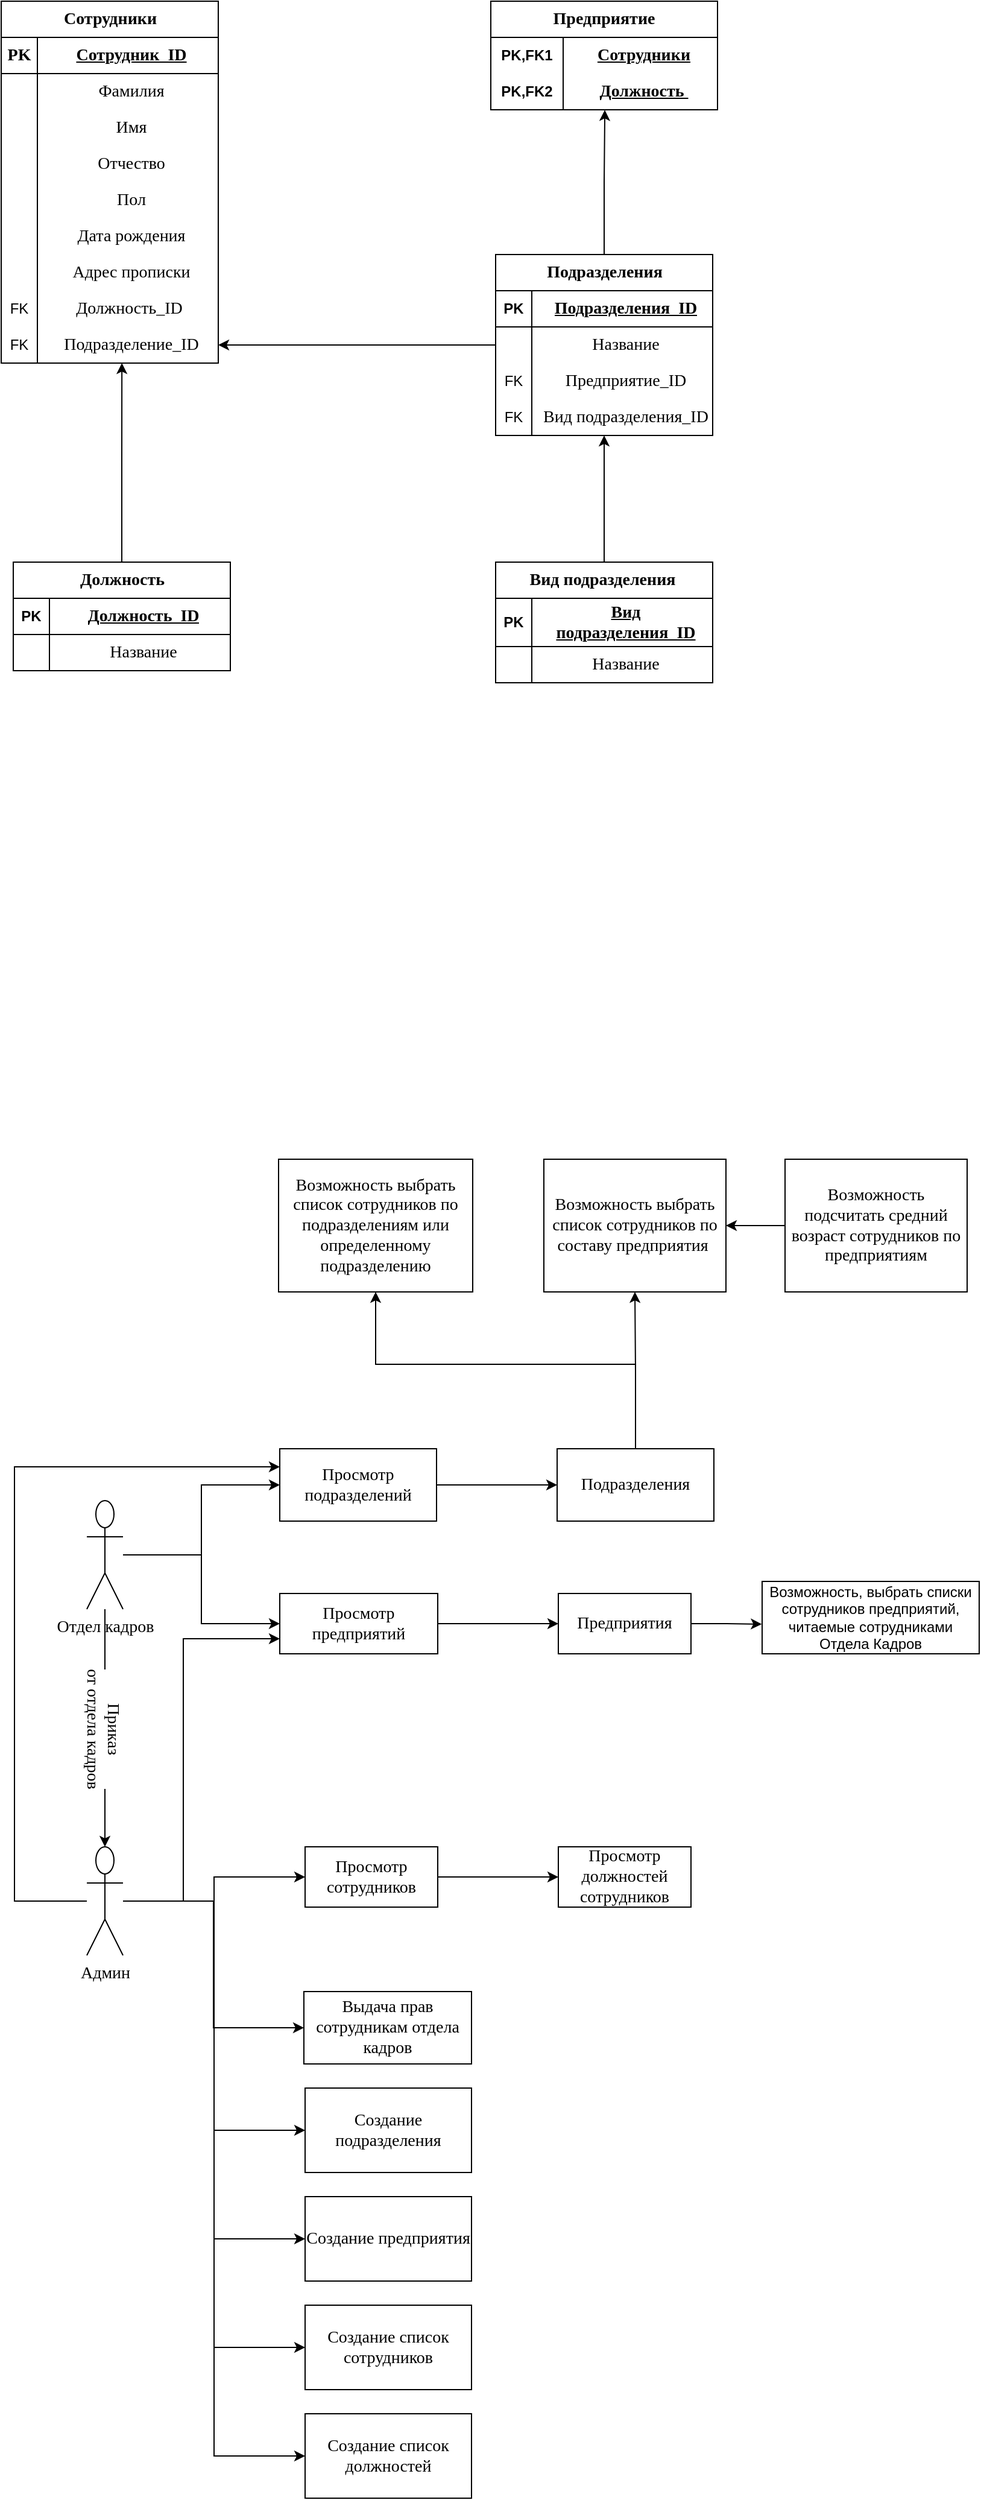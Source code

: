 <mxfile version="21.1.7" type="github">
  <diagram id="C5RBs43oDa-KdzZeNtuy" name="Page-1">
    <mxGraphModel dx="2049" dy="1087" grid="1" gridSize="10" guides="1" tooltips="1" connect="1" arrows="1" fold="1" page="1" pageScale="1" pageWidth="827" pageHeight="1169" math="0" shadow="0">
      <root>
        <mxCell id="WIyWlLk6GJQsqaUBKTNV-0" />
        <mxCell id="WIyWlLk6GJQsqaUBKTNV-1" parent="WIyWlLk6GJQsqaUBKTNV-0" />
        <object label="&lt;font style=&quot;font-size: 14px;&quot; face=&quot;Times New Roman&quot;&gt;Сотрудники&lt;/font&gt;" id="IDUnnM78CT6pr3FZObke-13">
          <mxCell style="shape=table;startSize=30;container=1;collapsible=1;childLayout=tableLayout;fixedRows=1;rowLines=0;fontStyle=1;align=center;resizeLast=1;html=1;" parent="WIyWlLk6GJQsqaUBKTNV-1" vertex="1">
            <mxGeometry y="230" width="180" height="300" as="geometry">
              <mxRectangle width="120" height="30" as="alternateBounds" />
            </mxGeometry>
          </mxCell>
        </object>
        <mxCell id="IDUnnM78CT6pr3FZObke-14" value="" style="shape=tableRow;horizontal=0;startSize=0;swimlaneHead=0;swimlaneBody=0;fillColor=none;collapsible=0;dropTarget=0;points=[[0,0.5],[1,0.5]];portConstraint=eastwest;top=0;left=0;right=0;bottom=1;" parent="IDUnnM78CT6pr3FZObke-13" vertex="1">
          <mxGeometry y="30" width="180" height="30" as="geometry" />
        </mxCell>
        <mxCell id="IDUnnM78CT6pr3FZObke-15" value="&lt;font style=&quot;font-size: 14px;&quot; face=&quot;Times New Roman&quot;&gt;PK&lt;/font&gt;" style="shape=partialRectangle;connectable=0;fillColor=none;top=0;left=0;bottom=0;right=0;fontStyle=1;overflow=hidden;whiteSpace=wrap;html=1;" parent="IDUnnM78CT6pr3FZObke-14" vertex="1">
          <mxGeometry width="30" height="30" as="geometry">
            <mxRectangle width="30" height="30" as="alternateBounds" />
          </mxGeometry>
        </mxCell>
        <mxCell id="IDUnnM78CT6pr3FZObke-16" value="&lt;font style=&quot;font-size: 14px;&quot; face=&quot;Times New Roman&quot;&gt;Сотрудник_ID&lt;/font&gt;" style="shape=partialRectangle;connectable=0;fillColor=none;top=0;left=0;bottom=0;right=0;align=center;spacingLeft=6;fontStyle=5;overflow=hidden;whiteSpace=wrap;html=1;" parent="IDUnnM78CT6pr3FZObke-14" vertex="1">
          <mxGeometry x="30" width="150" height="30" as="geometry">
            <mxRectangle width="150" height="30" as="alternateBounds" />
          </mxGeometry>
        </mxCell>
        <mxCell id="IDUnnM78CT6pr3FZObke-17" value="" style="shape=tableRow;horizontal=0;startSize=0;swimlaneHead=0;swimlaneBody=0;fillColor=none;collapsible=0;dropTarget=0;points=[[0,0.5],[1,0.5]];portConstraint=eastwest;top=0;left=0;right=0;bottom=0;" parent="IDUnnM78CT6pr3FZObke-13" vertex="1">
          <mxGeometry y="60" width="180" height="30" as="geometry" />
        </mxCell>
        <mxCell id="IDUnnM78CT6pr3FZObke-18" value="" style="shape=partialRectangle;connectable=0;fillColor=none;top=0;left=0;bottom=0;right=0;editable=1;overflow=hidden;whiteSpace=wrap;html=1;" parent="IDUnnM78CT6pr3FZObke-17" vertex="1">
          <mxGeometry width="30" height="30" as="geometry">
            <mxRectangle width="30" height="30" as="alternateBounds" />
          </mxGeometry>
        </mxCell>
        <mxCell id="IDUnnM78CT6pr3FZObke-19" value="&lt;div style=&quot;&quot;&gt;&lt;font face=&quot;Times New Roman&quot;&gt;&lt;span style=&quot;font-size: 14px; background-color: initial;&quot;&gt;Фамилия&lt;/span&gt;&lt;/font&gt;&lt;/div&gt;" style="shape=partialRectangle;connectable=0;fillColor=none;top=0;left=0;bottom=0;right=0;align=center;spacingLeft=6;overflow=hidden;whiteSpace=wrap;html=1;" parent="IDUnnM78CT6pr3FZObke-17" vertex="1">
          <mxGeometry x="30" width="150" height="30" as="geometry">
            <mxRectangle width="150" height="30" as="alternateBounds" />
          </mxGeometry>
        </mxCell>
        <mxCell id="IDUnnM78CT6pr3FZObke-20" value="" style="shape=tableRow;horizontal=0;startSize=0;swimlaneHead=0;swimlaneBody=0;fillColor=none;collapsible=0;dropTarget=0;points=[[0,0.5],[1,0.5]];portConstraint=eastwest;top=0;left=0;right=0;bottom=0;" parent="IDUnnM78CT6pr3FZObke-13" vertex="1">
          <mxGeometry y="90" width="180" height="30" as="geometry" />
        </mxCell>
        <mxCell id="IDUnnM78CT6pr3FZObke-21" value="" style="shape=partialRectangle;connectable=0;fillColor=none;top=0;left=0;bottom=0;right=0;editable=1;overflow=hidden;whiteSpace=wrap;html=1;" parent="IDUnnM78CT6pr3FZObke-20" vertex="1">
          <mxGeometry width="30" height="30" as="geometry">
            <mxRectangle width="30" height="30" as="alternateBounds" />
          </mxGeometry>
        </mxCell>
        <mxCell id="IDUnnM78CT6pr3FZObke-22" value="&lt;font style=&quot;font-size: 14px;&quot; face=&quot;Times New Roman&quot;&gt;Имя&lt;/font&gt;" style="shape=partialRectangle;connectable=0;fillColor=none;top=0;left=0;bottom=0;right=0;align=center;spacingLeft=6;overflow=hidden;whiteSpace=wrap;html=1;" parent="IDUnnM78CT6pr3FZObke-20" vertex="1">
          <mxGeometry x="30" width="150" height="30" as="geometry">
            <mxRectangle width="150" height="30" as="alternateBounds" />
          </mxGeometry>
        </mxCell>
        <mxCell id="IDUnnM78CT6pr3FZObke-23" value="" style="shape=tableRow;horizontal=0;startSize=0;swimlaneHead=0;swimlaneBody=0;fillColor=none;collapsible=0;dropTarget=0;points=[[0,0.5],[1,0.5]];portConstraint=eastwest;top=0;left=0;right=0;bottom=0;" parent="IDUnnM78CT6pr3FZObke-13" vertex="1">
          <mxGeometry y="120" width="180" height="30" as="geometry" />
        </mxCell>
        <mxCell id="IDUnnM78CT6pr3FZObke-24" value="" style="shape=partialRectangle;connectable=0;fillColor=none;top=0;left=0;bottom=0;right=0;editable=1;overflow=hidden;whiteSpace=wrap;html=1;" parent="IDUnnM78CT6pr3FZObke-23" vertex="1">
          <mxGeometry width="30" height="30" as="geometry">
            <mxRectangle width="30" height="30" as="alternateBounds" />
          </mxGeometry>
        </mxCell>
        <mxCell id="IDUnnM78CT6pr3FZObke-25" value="&lt;font style=&quot;font-size: 14px;&quot; face=&quot;Times New Roman&quot;&gt;Отчество&lt;/font&gt;" style="shape=partialRectangle;connectable=0;fillColor=none;top=0;left=0;bottom=0;right=0;align=center;spacingLeft=6;overflow=hidden;whiteSpace=wrap;html=1;" parent="IDUnnM78CT6pr3FZObke-23" vertex="1">
          <mxGeometry x="30" width="150" height="30" as="geometry">
            <mxRectangle width="150" height="30" as="alternateBounds" />
          </mxGeometry>
        </mxCell>
        <mxCell id="IDUnnM78CT6pr3FZObke-27" style="shape=tableRow;horizontal=0;startSize=0;swimlaneHead=0;swimlaneBody=0;fillColor=none;collapsible=0;dropTarget=0;points=[[0,0.5],[1,0.5]];portConstraint=eastwest;top=0;left=0;right=0;bottom=0;" parent="IDUnnM78CT6pr3FZObke-13" vertex="1">
          <mxGeometry y="150" width="180" height="30" as="geometry" />
        </mxCell>
        <mxCell id="IDUnnM78CT6pr3FZObke-28" style="shape=partialRectangle;connectable=0;fillColor=none;top=0;left=0;bottom=0;right=0;editable=1;overflow=hidden;whiteSpace=wrap;html=1;" parent="IDUnnM78CT6pr3FZObke-27" vertex="1">
          <mxGeometry width="30" height="30" as="geometry">
            <mxRectangle width="30" height="30" as="alternateBounds" />
          </mxGeometry>
        </mxCell>
        <mxCell id="IDUnnM78CT6pr3FZObke-29" value="&lt;font style=&quot;font-size: 14px;&quot; face=&quot;Times New Roman&quot;&gt;Пол&lt;/font&gt;" style="shape=partialRectangle;connectable=0;fillColor=none;top=0;left=0;bottom=0;right=0;align=center;spacingLeft=6;overflow=hidden;whiteSpace=wrap;html=1;" parent="IDUnnM78CT6pr3FZObke-27" vertex="1">
          <mxGeometry x="30" width="150" height="30" as="geometry">
            <mxRectangle width="150" height="30" as="alternateBounds" />
          </mxGeometry>
        </mxCell>
        <mxCell id="IDUnnM78CT6pr3FZObke-30" style="shape=tableRow;horizontal=0;startSize=0;swimlaneHead=0;swimlaneBody=0;fillColor=none;collapsible=0;dropTarget=0;points=[[0,0.5],[1,0.5]];portConstraint=eastwest;top=0;left=0;right=0;bottom=0;" parent="IDUnnM78CT6pr3FZObke-13" vertex="1">
          <mxGeometry y="180" width="180" height="30" as="geometry" />
        </mxCell>
        <mxCell id="IDUnnM78CT6pr3FZObke-31" style="shape=partialRectangle;connectable=0;fillColor=none;top=0;left=0;bottom=0;right=0;editable=1;overflow=hidden;whiteSpace=wrap;html=1;" parent="IDUnnM78CT6pr3FZObke-30" vertex="1">
          <mxGeometry width="30" height="30" as="geometry">
            <mxRectangle width="30" height="30" as="alternateBounds" />
          </mxGeometry>
        </mxCell>
        <mxCell id="IDUnnM78CT6pr3FZObke-32" value="&lt;font style=&quot;font-size: 14px;&quot; face=&quot;Times New Roman&quot;&gt;Дата рождения&lt;/font&gt;" style="shape=partialRectangle;connectable=0;fillColor=none;top=0;left=0;bottom=0;right=0;align=center;spacingLeft=6;overflow=hidden;whiteSpace=wrap;html=1;" parent="IDUnnM78CT6pr3FZObke-30" vertex="1">
          <mxGeometry x="30" width="150" height="30" as="geometry">
            <mxRectangle width="150" height="30" as="alternateBounds" />
          </mxGeometry>
        </mxCell>
        <mxCell id="IDUnnM78CT6pr3FZObke-33" style="shape=tableRow;horizontal=0;startSize=0;swimlaneHead=0;swimlaneBody=0;fillColor=none;collapsible=0;dropTarget=0;points=[[0,0.5],[1,0.5]];portConstraint=eastwest;top=0;left=0;right=0;bottom=0;" parent="IDUnnM78CT6pr3FZObke-13" vertex="1">
          <mxGeometry y="210" width="180" height="30" as="geometry" />
        </mxCell>
        <mxCell id="IDUnnM78CT6pr3FZObke-34" style="shape=partialRectangle;connectable=0;fillColor=none;top=0;left=0;bottom=0;right=0;editable=1;overflow=hidden;whiteSpace=wrap;html=1;" parent="IDUnnM78CT6pr3FZObke-33" vertex="1">
          <mxGeometry width="30" height="30" as="geometry">
            <mxRectangle width="30" height="30" as="alternateBounds" />
          </mxGeometry>
        </mxCell>
        <mxCell id="IDUnnM78CT6pr3FZObke-35" value="&lt;font style=&quot;font-size: 14px;&quot; face=&quot;Times New Roman&quot;&gt;Адрес прописки&lt;/font&gt;" style="shape=partialRectangle;connectable=0;fillColor=none;top=0;left=0;bottom=0;right=0;align=center;spacingLeft=6;overflow=hidden;whiteSpace=wrap;html=1;" parent="IDUnnM78CT6pr3FZObke-33" vertex="1">
          <mxGeometry x="30" width="150" height="30" as="geometry">
            <mxRectangle width="150" height="30" as="alternateBounds" />
          </mxGeometry>
        </mxCell>
        <mxCell id="IDUnnM78CT6pr3FZObke-36" style="shape=tableRow;horizontal=0;startSize=0;swimlaneHead=0;swimlaneBody=0;fillColor=none;collapsible=0;dropTarget=0;points=[[0,0.5],[1,0.5]];portConstraint=eastwest;top=0;left=0;right=0;bottom=0;" parent="IDUnnM78CT6pr3FZObke-13" vertex="1">
          <mxGeometry y="240" width="180" height="30" as="geometry" />
        </mxCell>
        <mxCell id="IDUnnM78CT6pr3FZObke-37" value="FK" style="shape=partialRectangle;connectable=0;fillColor=none;top=0;left=0;bottom=0;right=0;editable=1;overflow=hidden;whiteSpace=wrap;html=1;" parent="IDUnnM78CT6pr3FZObke-36" vertex="1">
          <mxGeometry width="30" height="30" as="geometry">
            <mxRectangle width="30" height="30" as="alternateBounds" />
          </mxGeometry>
        </mxCell>
        <mxCell id="IDUnnM78CT6pr3FZObke-38" value="&lt;font style=&quot;font-size: 14px;&quot; face=&quot;Times New Roman&quot;&gt;Должность_ID&amp;nbsp;&lt;/font&gt;" style="shape=partialRectangle;connectable=0;fillColor=none;top=0;left=0;bottom=0;right=0;align=center;spacingLeft=6;overflow=hidden;whiteSpace=wrap;html=1;" parent="IDUnnM78CT6pr3FZObke-36" vertex="1">
          <mxGeometry x="30" width="150" height="30" as="geometry">
            <mxRectangle width="150" height="30" as="alternateBounds" />
          </mxGeometry>
        </mxCell>
        <mxCell id="IDUnnM78CT6pr3FZObke-39" style="shape=tableRow;horizontal=0;startSize=0;swimlaneHead=0;swimlaneBody=0;fillColor=none;collapsible=0;dropTarget=0;points=[[0,0.5],[1,0.5]];portConstraint=eastwest;top=0;left=0;right=0;bottom=0;" parent="IDUnnM78CT6pr3FZObke-13" vertex="1">
          <mxGeometry y="270" width="180" height="30" as="geometry" />
        </mxCell>
        <mxCell id="IDUnnM78CT6pr3FZObke-40" value="FK" style="shape=partialRectangle;connectable=0;fillColor=none;top=0;left=0;bottom=0;right=0;editable=1;overflow=hidden;whiteSpace=wrap;html=1;" parent="IDUnnM78CT6pr3FZObke-39" vertex="1">
          <mxGeometry width="30" height="30" as="geometry">
            <mxRectangle width="30" height="30" as="alternateBounds" />
          </mxGeometry>
        </mxCell>
        <mxCell id="IDUnnM78CT6pr3FZObke-41" value="&lt;font style=&quot;font-size: 14px;&quot; face=&quot;Times New Roman&quot;&gt;Подразделение_ID&lt;/font&gt;" style="shape=partialRectangle;connectable=0;fillColor=none;top=0;left=0;bottom=0;right=0;align=center;spacingLeft=6;overflow=hidden;whiteSpace=wrap;html=1;" parent="IDUnnM78CT6pr3FZObke-39" vertex="1">
          <mxGeometry x="30" width="150" height="30" as="geometry">
            <mxRectangle width="150" height="30" as="alternateBounds" />
          </mxGeometry>
        </mxCell>
        <mxCell id="IDUnnM78CT6pr3FZObke-150" style="edgeStyle=orthogonalEdgeStyle;rounded=0;orthogonalLoop=1;jettySize=auto;html=1;entryX=1;entryY=0.5;entryDx=0;entryDy=0;" parent="WIyWlLk6GJQsqaUBKTNV-1" source="IDUnnM78CT6pr3FZObke-82" target="IDUnnM78CT6pr3FZObke-39" edge="1">
          <mxGeometry relative="1" as="geometry" />
        </mxCell>
        <mxCell id="IDUnnM78CT6pr3FZObke-178" style="edgeStyle=orthogonalEdgeStyle;rounded=0;orthogonalLoop=1;jettySize=auto;html=1;entryX=0.503;entryY=1.006;entryDx=0;entryDy=0;entryPerimeter=0;" parent="WIyWlLk6GJQsqaUBKTNV-1" source="IDUnnM78CT6pr3FZObke-82" target="IDUnnM78CT6pr3FZObke-156" edge="1">
          <mxGeometry relative="1" as="geometry" />
        </mxCell>
        <mxCell id="IDUnnM78CT6pr3FZObke-82" value="&lt;font style=&quot;font-size: 14px;&quot; face=&quot;Times New Roman&quot;&gt;Подразделения&lt;/font&gt;" style="shape=table;startSize=30;container=1;collapsible=1;childLayout=tableLayout;fixedRows=1;rowLines=0;fontStyle=1;align=center;resizeLast=1;html=1;" parent="WIyWlLk6GJQsqaUBKTNV-1" vertex="1">
          <mxGeometry x="410" y="440" width="180" height="150" as="geometry" />
        </mxCell>
        <mxCell id="IDUnnM78CT6pr3FZObke-83" value="" style="shape=tableRow;horizontal=0;startSize=0;swimlaneHead=0;swimlaneBody=0;fillColor=none;collapsible=0;dropTarget=0;points=[[0,0.5],[1,0.5]];portConstraint=eastwest;top=0;left=0;right=0;bottom=1;" parent="IDUnnM78CT6pr3FZObke-82" vertex="1">
          <mxGeometry y="30" width="180" height="30" as="geometry" />
        </mxCell>
        <mxCell id="IDUnnM78CT6pr3FZObke-84" value="PK" style="shape=partialRectangle;connectable=0;fillColor=none;top=0;left=0;bottom=0;right=0;fontStyle=1;overflow=hidden;whiteSpace=wrap;html=1;" parent="IDUnnM78CT6pr3FZObke-83" vertex="1">
          <mxGeometry width="30" height="30" as="geometry">
            <mxRectangle width="30" height="30" as="alternateBounds" />
          </mxGeometry>
        </mxCell>
        <mxCell id="IDUnnM78CT6pr3FZObke-85" value="&lt;font style=&quot;font-size: 14px;&quot; face=&quot;Times New Roman&quot;&gt;Подразделения_ID&lt;/font&gt;" style="shape=partialRectangle;connectable=0;fillColor=none;top=0;left=0;bottom=0;right=0;align=center;spacingLeft=6;fontStyle=5;overflow=hidden;whiteSpace=wrap;html=1;" parent="IDUnnM78CT6pr3FZObke-83" vertex="1">
          <mxGeometry x="30" width="150" height="30" as="geometry">
            <mxRectangle width="150" height="30" as="alternateBounds" />
          </mxGeometry>
        </mxCell>
        <mxCell id="IDUnnM78CT6pr3FZObke-86" value="" style="shape=tableRow;horizontal=0;startSize=0;swimlaneHead=0;swimlaneBody=0;fillColor=none;collapsible=0;dropTarget=0;points=[[0,0.5],[1,0.5]];portConstraint=eastwest;top=0;left=0;right=0;bottom=0;" parent="IDUnnM78CT6pr3FZObke-82" vertex="1">
          <mxGeometry y="60" width="180" height="30" as="geometry" />
        </mxCell>
        <mxCell id="IDUnnM78CT6pr3FZObke-87" value="" style="shape=partialRectangle;connectable=0;fillColor=none;top=0;left=0;bottom=0;right=0;editable=1;overflow=hidden;whiteSpace=wrap;html=1;" parent="IDUnnM78CT6pr3FZObke-86" vertex="1">
          <mxGeometry width="30" height="30" as="geometry">
            <mxRectangle width="30" height="30" as="alternateBounds" />
          </mxGeometry>
        </mxCell>
        <mxCell id="IDUnnM78CT6pr3FZObke-88" value="&lt;font style=&quot;font-size: 14px;&quot; face=&quot;Times New Roman&quot;&gt;Название&lt;/font&gt;" style="shape=partialRectangle;connectable=0;fillColor=none;top=0;left=0;bottom=0;right=0;align=center;spacingLeft=6;overflow=hidden;whiteSpace=wrap;html=1;" parent="IDUnnM78CT6pr3FZObke-86" vertex="1">
          <mxGeometry x="30" width="150" height="30" as="geometry">
            <mxRectangle width="150" height="30" as="alternateBounds" />
          </mxGeometry>
        </mxCell>
        <mxCell id="IDUnnM78CT6pr3FZObke-175" style="shape=tableRow;horizontal=0;startSize=0;swimlaneHead=0;swimlaneBody=0;fillColor=none;collapsible=0;dropTarget=0;points=[[0,0.5],[1,0.5]];portConstraint=eastwest;top=0;left=0;right=0;bottom=0;" parent="IDUnnM78CT6pr3FZObke-82" vertex="1">
          <mxGeometry y="90" width="180" height="30" as="geometry" />
        </mxCell>
        <mxCell id="IDUnnM78CT6pr3FZObke-176" value="FK" style="shape=partialRectangle;connectable=0;fillColor=none;top=0;left=0;bottom=0;right=0;editable=1;overflow=hidden;whiteSpace=wrap;html=1;" parent="IDUnnM78CT6pr3FZObke-175" vertex="1">
          <mxGeometry width="30" height="30" as="geometry">
            <mxRectangle width="30" height="30" as="alternateBounds" />
          </mxGeometry>
        </mxCell>
        <mxCell id="IDUnnM78CT6pr3FZObke-177" value="&lt;font style=&quot;font-size: 14px;&quot; face=&quot;Times New Roman&quot;&gt;Предприятие_ID&lt;/font&gt;" style="shape=partialRectangle;connectable=0;fillColor=none;top=0;left=0;bottom=0;right=0;align=center;spacingLeft=6;overflow=hidden;whiteSpace=wrap;html=1;" parent="IDUnnM78CT6pr3FZObke-175" vertex="1">
          <mxGeometry x="30" width="150" height="30" as="geometry">
            <mxRectangle width="150" height="30" as="alternateBounds" />
          </mxGeometry>
        </mxCell>
        <mxCell id="IDUnnM78CT6pr3FZObke-89" style="shape=tableRow;horizontal=0;startSize=0;swimlaneHead=0;swimlaneBody=0;fillColor=none;collapsible=0;dropTarget=0;points=[[0,0.5],[1,0.5]];portConstraint=eastwest;top=0;left=0;right=0;bottom=0;" parent="IDUnnM78CT6pr3FZObke-82" vertex="1">
          <mxGeometry y="120" width="180" height="30" as="geometry" />
        </mxCell>
        <mxCell id="IDUnnM78CT6pr3FZObke-90" value="FK" style="shape=partialRectangle;connectable=0;fillColor=none;top=0;left=0;bottom=0;right=0;editable=1;overflow=hidden;whiteSpace=wrap;html=1;" parent="IDUnnM78CT6pr3FZObke-89" vertex="1">
          <mxGeometry width="30" height="30" as="geometry">
            <mxRectangle width="30" height="30" as="alternateBounds" />
          </mxGeometry>
        </mxCell>
        <mxCell id="IDUnnM78CT6pr3FZObke-91" value="&lt;font face=&quot;Times New Roman&quot;&gt;&lt;span style=&quot;font-size: 14px;&quot;&gt;Вид подразделения_ID&lt;/span&gt;&lt;/font&gt;" style="shape=partialRectangle;connectable=0;fillColor=none;top=0;left=0;bottom=0;right=0;align=center;spacingLeft=6;overflow=hidden;whiteSpace=wrap;html=1;" parent="IDUnnM78CT6pr3FZObke-89" vertex="1">
          <mxGeometry x="30" width="150" height="30" as="geometry">
            <mxRectangle width="150" height="30" as="alternateBounds" />
          </mxGeometry>
        </mxCell>
        <mxCell id="IDUnnM78CT6pr3FZObke-128" style="edgeStyle=orthogonalEdgeStyle;rounded=0;orthogonalLoop=1;jettySize=auto;html=1;exitX=0.5;exitY=0;exitDx=0;exitDy=0;entryX=0.5;entryY=1;entryDx=0;entryDy=0;entryPerimeter=0;" parent="WIyWlLk6GJQsqaUBKTNV-1" source="IDUnnM78CT6pr3FZObke-106" target="IDUnnM78CT6pr3FZObke-89" edge="1">
          <mxGeometry relative="1" as="geometry" />
        </mxCell>
        <mxCell id="IDUnnM78CT6pr3FZObke-106" value="&lt;font style=&quot;font-size: 14px;&quot; face=&quot;Times New Roman&quot;&gt;Вид подразделения&lt;span style=&quot;white-space: pre;&quot;&gt; &lt;/span&gt;&lt;/font&gt;" style="shape=table;startSize=30;container=1;collapsible=1;childLayout=tableLayout;fixedRows=1;rowLines=0;fontStyle=1;align=center;resizeLast=1;html=1;" parent="WIyWlLk6GJQsqaUBKTNV-1" vertex="1">
          <mxGeometry x="410" y="695" width="180" height="100" as="geometry" />
        </mxCell>
        <mxCell id="IDUnnM78CT6pr3FZObke-107" value="" style="shape=tableRow;horizontal=0;startSize=0;swimlaneHead=0;swimlaneBody=0;fillColor=none;collapsible=0;dropTarget=0;points=[[0,0.5],[1,0.5]];portConstraint=eastwest;top=0;left=0;right=0;bottom=1;" parent="IDUnnM78CT6pr3FZObke-106" vertex="1">
          <mxGeometry y="30" width="180" height="40" as="geometry" />
        </mxCell>
        <mxCell id="IDUnnM78CT6pr3FZObke-108" value="PK" style="shape=partialRectangle;connectable=0;fillColor=none;top=0;left=0;bottom=0;right=0;fontStyle=1;overflow=hidden;whiteSpace=wrap;html=1;" parent="IDUnnM78CT6pr3FZObke-107" vertex="1">
          <mxGeometry width="30" height="40" as="geometry">
            <mxRectangle width="30" height="40" as="alternateBounds" />
          </mxGeometry>
        </mxCell>
        <mxCell id="IDUnnM78CT6pr3FZObke-109" value="&lt;font style=&quot;font-size: 14px;&quot; face=&quot;Times New Roman&quot;&gt;Вид подразделения_ID&lt;/font&gt;" style="shape=partialRectangle;connectable=0;fillColor=none;top=0;left=0;bottom=0;right=0;align=center;spacingLeft=6;fontStyle=5;overflow=hidden;whiteSpace=wrap;html=1;" parent="IDUnnM78CT6pr3FZObke-107" vertex="1">
          <mxGeometry x="30" width="150" height="40" as="geometry">
            <mxRectangle width="150" height="40" as="alternateBounds" />
          </mxGeometry>
        </mxCell>
        <mxCell id="IDUnnM78CT6pr3FZObke-110" value="" style="shape=tableRow;horizontal=0;startSize=0;swimlaneHead=0;swimlaneBody=0;fillColor=none;collapsible=0;dropTarget=0;points=[[0,0.5],[1,0.5]];portConstraint=eastwest;top=0;left=0;right=0;bottom=0;" parent="IDUnnM78CT6pr3FZObke-106" vertex="1">
          <mxGeometry y="70" width="180" height="30" as="geometry" />
        </mxCell>
        <mxCell id="IDUnnM78CT6pr3FZObke-111" value="" style="shape=partialRectangle;connectable=0;fillColor=none;top=0;left=0;bottom=0;right=0;editable=1;overflow=hidden;whiteSpace=wrap;html=1;" parent="IDUnnM78CT6pr3FZObke-110" vertex="1">
          <mxGeometry width="30" height="30" as="geometry">
            <mxRectangle width="30" height="30" as="alternateBounds" />
          </mxGeometry>
        </mxCell>
        <mxCell id="IDUnnM78CT6pr3FZObke-112" value="&lt;font style=&quot;font-size: 14px;&quot; face=&quot;Times New Roman&quot;&gt;Название&lt;/font&gt;" style="shape=partialRectangle;connectable=0;fillColor=none;top=0;left=0;bottom=0;right=0;align=center;spacingLeft=6;overflow=hidden;whiteSpace=wrap;html=1;" parent="IDUnnM78CT6pr3FZObke-110" vertex="1">
          <mxGeometry x="30" width="150" height="30" as="geometry">
            <mxRectangle width="150" height="30" as="alternateBounds" />
          </mxGeometry>
        </mxCell>
        <mxCell id="IDUnnM78CT6pr3FZObke-149" style="edgeStyle=orthogonalEdgeStyle;rounded=0;orthogonalLoop=1;jettySize=auto;html=1;entryX=0.556;entryY=1;entryDx=0;entryDy=0;entryPerimeter=0;" parent="WIyWlLk6GJQsqaUBKTNV-1" source="IDUnnM78CT6pr3FZObke-119" target="IDUnnM78CT6pr3FZObke-39" edge="1">
          <mxGeometry relative="1" as="geometry" />
        </mxCell>
        <mxCell id="IDUnnM78CT6pr3FZObke-119" value="&lt;font face=&quot;Times New Roman&quot;&gt;&lt;span style=&quot;font-size: 14px;&quot;&gt;Должность&lt;/span&gt;&lt;/font&gt;" style="shape=table;startSize=30;container=1;collapsible=1;childLayout=tableLayout;fixedRows=1;rowLines=0;fontStyle=1;align=center;resizeLast=1;html=1;" parent="WIyWlLk6GJQsqaUBKTNV-1" vertex="1">
          <mxGeometry x="10" y="695" width="180" height="90" as="geometry" />
        </mxCell>
        <mxCell id="IDUnnM78CT6pr3FZObke-120" value="" style="shape=tableRow;horizontal=0;startSize=0;swimlaneHead=0;swimlaneBody=0;fillColor=none;collapsible=0;dropTarget=0;points=[[0,0.5],[1,0.5]];portConstraint=eastwest;top=0;left=0;right=0;bottom=1;" parent="IDUnnM78CT6pr3FZObke-119" vertex="1">
          <mxGeometry y="30" width="180" height="30" as="geometry" />
        </mxCell>
        <mxCell id="IDUnnM78CT6pr3FZObke-121" value="PK" style="shape=partialRectangle;connectable=0;fillColor=none;top=0;left=0;bottom=0;right=0;fontStyle=1;overflow=hidden;whiteSpace=wrap;html=1;" parent="IDUnnM78CT6pr3FZObke-120" vertex="1">
          <mxGeometry width="30" height="30" as="geometry">
            <mxRectangle width="30" height="30" as="alternateBounds" />
          </mxGeometry>
        </mxCell>
        <mxCell id="IDUnnM78CT6pr3FZObke-122" value="&lt;font style=&quot;font-size: 14px;&quot; face=&quot;Times New Roman&quot;&gt;Должность_ID&lt;/font&gt;" style="shape=partialRectangle;connectable=0;fillColor=none;top=0;left=0;bottom=0;right=0;align=center;spacingLeft=6;fontStyle=5;overflow=hidden;whiteSpace=wrap;html=1;" parent="IDUnnM78CT6pr3FZObke-120" vertex="1">
          <mxGeometry x="30" width="150" height="30" as="geometry">
            <mxRectangle width="150" height="30" as="alternateBounds" />
          </mxGeometry>
        </mxCell>
        <mxCell id="IDUnnM78CT6pr3FZObke-123" value="" style="shape=tableRow;horizontal=0;startSize=0;swimlaneHead=0;swimlaneBody=0;fillColor=none;collapsible=0;dropTarget=0;points=[[0,0.5],[1,0.5]];portConstraint=eastwest;top=0;left=0;right=0;bottom=0;" parent="IDUnnM78CT6pr3FZObke-119" vertex="1">
          <mxGeometry y="60" width="180" height="30" as="geometry" />
        </mxCell>
        <mxCell id="IDUnnM78CT6pr3FZObke-124" value="" style="shape=partialRectangle;connectable=0;fillColor=none;top=0;left=0;bottom=0;right=0;editable=1;overflow=hidden;whiteSpace=wrap;html=1;" parent="IDUnnM78CT6pr3FZObke-123" vertex="1">
          <mxGeometry width="30" height="30" as="geometry">
            <mxRectangle width="30" height="30" as="alternateBounds" />
          </mxGeometry>
        </mxCell>
        <mxCell id="IDUnnM78CT6pr3FZObke-125" value="&lt;font style=&quot;font-size: 14px;&quot; face=&quot;Times New Roman&quot;&gt;Название&lt;/font&gt;" style="shape=partialRectangle;connectable=0;fillColor=none;top=0;left=0;bottom=0;right=0;align=center;spacingLeft=6;overflow=hidden;whiteSpace=wrap;html=1;" parent="IDUnnM78CT6pr3FZObke-123" vertex="1">
          <mxGeometry x="30" width="150" height="30" as="geometry">
            <mxRectangle width="150" height="30" as="alternateBounds" />
          </mxGeometry>
        </mxCell>
        <mxCell id="IDUnnM78CT6pr3FZObke-152" value="&lt;font face=&quot;Times New Roman&quot;&gt;&lt;span style=&quot;font-size: 14px;&quot;&gt;Предприятие&lt;/span&gt;&lt;/font&gt;" style="shape=table;startSize=30;container=1;collapsible=1;childLayout=tableLayout;fixedRows=1;rowLines=0;fontStyle=1;align=center;resizeLast=1;html=1;whiteSpace=wrap;" parent="WIyWlLk6GJQsqaUBKTNV-1" vertex="1">
          <mxGeometry x="406" y="230" width="188" height="90" as="geometry" />
        </mxCell>
        <mxCell id="IDUnnM78CT6pr3FZObke-153" value="" style="shape=tableRow;horizontal=0;startSize=0;swimlaneHead=0;swimlaneBody=0;fillColor=none;collapsible=0;dropTarget=0;points=[[0,0.5],[1,0.5]];portConstraint=eastwest;top=0;left=0;right=0;bottom=0;html=1;" parent="IDUnnM78CT6pr3FZObke-152" vertex="1">
          <mxGeometry y="30" width="188" height="30" as="geometry" />
        </mxCell>
        <mxCell id="IDUnnM78CT6pr3FZObke-154" value="PK,FK1" style="shape=partialRectangle;connectable=0;fillColor=none;top=0;left=0;bottom=0;right=0;fontStyle=1;overflow=hidden;html=1;whiteSpace=wrap;" parent="IDUnnM78CT6pr3FZObke-153" vertex="1">
          <mxGeometry width="60" height="30" as="geometry">
            <mxRectangle width="60" height="30" as="alternateBounds" />
          </mxGeometry>
        </mxCell>
        <mxCell id="IDUnnM78CT6pr3FZObke-155" value="&lt;font face=&quot;Times New Roman&quot;&gt;&lt;span style=&quot;font-size: 14px;&quot;&gt;Сотрудники&lt;/span&gt;&lt;/font&gt;" style="shape=partialRectangle;connectable=0;fillColor=none;top=0;left=0;bottom=0;right=0;align=center;spacingLeft=6;fontStyle=5;overflow=hidden;html=1;whiteSpace=wrap;" parent="IDUnnM78CT6pr3FZObke-153" vertex="1">
          <mxGeometry x="60" width="128" height="30" as="geometry">
            <mxRectangle width="128" height="30" as="alternateBounds" />
          </mxGeometry>
        </mxCell>
        <mxCell id="IDUnnM78CT6pr3FZObke-156" value="" style="shape=tableRow;horizontal=0;startSize=0;swimlaneHead=0;swimlaneBody=0;fillColor=none;collapsible=0;dropTarget=0;points=[[0,0.5],[1,0.5]];portConstraint=eastwest;top=0;left=0;right=0;bottom=1;html=1;" parent="IDUnnM78CT6pr3FZObke-152" vertex="1">
          <mxGeometry y="60" width="188" height="30" as="geometry" />
        </mxCell>
        <mxCell id="IDUnnM78CT6pr3FZObke-157" value="PK,FK2" style="shape=partialRectangle;connectable=0;fillColor=none;top=0;left=0;bottom=0;right=0;fontStyle=1;overflow=hidden;html=1;whiteSpace=wrap;" parent="IDUnnM78CT6pr3FZObke-156" vertex="1">
          <mxGeometry width="60" height="30" as="geometry">
            <mxRectangle width="60" height="30" as="alternateBounds" />
          </mxGeometry>
        </mxCell>
        <mxCell id="IDUnnM78CT6pr3FZObke-158" value="&lt;font style=&quot;font-size: 14px;&quot; face=&quot;Times New Roman&quot;&gt;Должность&amp;nbsp;&lt;/font&gt;" style="shape=partialRectangle;connectable=0;fillColor=none;top=0;left=0;bottom=0;right=0;align=center;spacingLeft=6;fontStyle=5;overflow=hidden;html=1;whiteSpace=wrap;" parent="IDUnnM78CT6pr3FZObke-156" vertex="1">
          <mxGeometry x="60" width="128" height="30" as="geometry">
            <mxRectangle width="128" height="30" as="alternateBounds" />
          </mxGeometry>
        </mxCell>
        <mxCell id="gYW2doHPxXrFU7pMAS6i-33" style="edgeStyle=orthogonalEdgeStyle;rounded=0;orthogonalLoop=1;jettySize=auto;html=1;entryX=0;entryY=0.5;entryDx=0;entryDy=0;" edge="1" parent="WIyWlLk6GJQsqaUBKTNV-1" source="gYW2doHPxXrFU7pMAS6i-37" target="gYW2doHPxXrFU7pMAS6i-51">
          <mxGeometry relative="1" as="geometry" />
        </mxCell>
        <mxCell id="gYW2doHPxXrFU7pMAS6i-34" style="edgeStyle=orthogonalEdgeStyle;rounded=0;orthogonalLoop=1;jettySize=auto;html=1;entryX=0;entryY=0.5;entryDx=0;entryDy=0;" edge="1" parent="WIyWlLk6GJQsqaUBKTNV-1" source="gYW2doHPxXrFU7pMAS6i-37" target="gYW2doHPxXrFU7pMAS6i-53">
          <mxGeometry relative="1" as="geometry" />
        </mxCell>
        <mxCell id="gYW2doHPxXrFU7pMAS6i-35" style="edgeStyle=orthogonalEdgeStyle;rounded=0;orthogonalLoop=1;jettySize=auto;html=1;entryX=0;entryY=0.25;entryDx=0;entryDy=0;" edge="1" parent="WIyWlLk6GJQsqaUBKTNV-1" source="gYW2doHPxXrFU7pMAS6i-37" target="gYW2doHPxXrFU7pMAS6i-42">
          <mxGeometry relative="1" as="geometry">
            <Array as="points">
              <mxPoint x="11" y="1805" />
              <mxPoint x="11" y="1445" />
            </Array>
          </mxGeometry>
        </mxCell>
        <mxCell id="gYW2doHPxXrFU7pMAS6i-36" style="edgeStyle=orthogonalEdgeStyle;rounded=0;orthogonalLoop=1;jettySize=auto;html=1;entryX=0;entryY=0.75;entryDx=0;entryDy=0;" edge="1" parent="WIyWlLk6GJQsqaUBKTNV-1" source="gYW2doHPxXrFU7pMAS6i-37" target="gYW2doHPxXrFU7pMAS6i-47">
          <mxGeometry relative="1" as="geometry">
            <Array as="points">
              <mxPoint x="151" y="1805" />
              <mxPoint x="151" y="1587" />
            </Array>
          </mxGeometry>
        </mxCell>
        <mxCell id="gYW2doHPxXrFU7pMAS6i-61" style="edgeStyle=orthogonalEdgeStyle;rounded=0;orthogonalLoop=1;jettySize=auto;html=1;entryX=0;entryY=0.5;entryDx=0;entryDy=0;" edge="1" parent="WIyWlLk6GJQsqaUBKTNV-1" source="gYW2doHPxXrFU7pMAS6i-37" target="gYW2doHPxXrFU7pMAS6i-59">
          <mxGeometry relative="1" as="geometry" />
        </mxCell>
        <mxCell id="gYW2doHPxXrFU7pMAS6i-62" style="edgeStyle=orthogonalEdgeStyle;rounded=0;orthogonalLoop=1;jettySize=auto;html=1;entryX=0;entryY=0.5;entryDx=0;entryDy=0;" edge="1" parent="WIyWlLk6GJQsqaUBKTNV-1" source="gYW2doHPxXrFU7pMAS6i-37" target="gYW2doHPxXrFU7pMAS6i-60">
          <mxGeometry relative="1" as="geometry" />
        </mxCell>
        <mxCell id="gYW2doHPxXrFU7pMAS6i-67" style="edgeStyle=orthogonalEdgeStyle;rounded=0;orthogonalLoop=1;jettySize=auto;html=1;entryX=0;entryY=0.5;entryDx=0;entryDy=0;" edge="1" parent="WIyWlLk6GJQsqaUBKTNV-1" source="gYW2doHPxXrFU7pMAS6i-37" target="gYW2doHPxXrFU7pMAS6i-65">
          <mxGeometry relative="1" as="geometry" />
        </mxCell>
        <mxCell id="gYW2doHPxXrFU7pMAS6i-68" style="edgeStyle=orthogonalEdgeStyle;rounded=0;orthogonalLoop=1;jettySize=auto;html=1;entryX=0;entryY=0.5;entryDx=0;entryDy=0;" edge="1" parent="WIyWlLk6GJQsqaUBKTNV-1" source="gYW2doHPxXrFU7pMAS6i-37" target="gYW2doHPxXrFU7pMAS6i-66">
          <mxGeometry relative="1" as="geometry" />
        </mxCell>
        <mxCell id="gYW2doHPxXrFU7pMAS6i-37" value="&lt;font face=&quot;Times New Roman&quot;&gt;&lt;span style=&quot;font-size: 14px;&quot;&gt;Админ&lt;/span&gt;&lt;/font&gt;" style="shape=umlActor;verticalLabelPosition=bottom;verticalAlign=top;html=1;" vertex="1" parent="WIyWlLk6GJQsqaUBKTNV-1">
          <mxGeometry x="71" y="1760" width="30" height="90" as="geometry" />
        </mxCell>
        <mxCell id="gYW2doHPxXrFU7pMAS6i-38" style="edgeStyle=orthogonalEdgeStyle;rounded=0;orthogonalLoop=1;jettySize=auto;html=1;entryX=0;entryY=0.5;entryDx=0;entryDy=0;" edge="1" parent="WIyWlLk6GJQsqaUBKTNV-1" source="gYW2doHPxXrFU7pMAS6i-40" target="gYW2doHPxXrFU7pMAS6i-47">
          <mxGeometry relative="1" as="geometry" />
        </mxCell>
        <mxCell id="gYW2doHPxXrFU7pMAS6i-39" style="edgeStyle=orthogonalEdgeStyle;rounded=0;orthogonalLoop=1;jettySize=auto;html=1;entryX=0;entryY=0.5;entryDx=0;entryDy=0;" edge="1" parent="WIyWlLk6GJQsqaUBKTNV-1" source="gYW2doHPxXrFU7pMAS6i-40" target="gYW2doHPxXrFU7pMAS6i-42">
          <mxGeometry relative="1" as="geometry" />
        </mxCell>
        <mxCell id="gYW2doHPxXrFU7pMAS6i-64" style="edgeStyle=orthogonalEdgeStyle;rounded=0;orthogonalLoop=1;jettySize=auto;html=1;entryX=0.5;entryY=0;entryDx=0;entryDy=0;entryPerimeter=0;" edge="1" parent="WIyWlLk6GJQsqaUBKTNV-1" source="gYW2doHPxXrFU7pMAS6i-40" target="gYW2doHPxXrFU7pMAS6i-37">
          <mxGeometry relative="1" as="geometry" />
        </mxCell>
        <mxCell id="gYW2doHPxXrFU7pMAS6i-69" value="&lt;font style=&quot;font-size: 14px;&quot; face=&quot;Times New Roman&quot;&gt;Приказ&lt;br&gt;от отдела кадров&lt;br&gt;&lt;/font&gt;" style="edgeLabel;html=1;align=center;verticalAlign=middle;resizable=0;points=[];rotation=90;" vertex="1" connectable="0" parent="gYW2doHPxXrFU7pMAS6i-64">
          <mxGeometry x="-0.191" relative="1" as="geometry">
            <mxPoint x="-1" y="19" as="offset" />
          </mxGeometry>
        </mxCell>
        <mxCell id="gYW2doHPxXrFU7pMAS6i-40" value="&lt;font face=&quot;Times New Roman&quot;&gt;&lt;span style=&quot;font-size: 14px;&quot;&gt;Отдел кадров&lt;/span&gt;&lt;/font&gt;" style="shape=umlActor;verticalLabelPosition=bottom;verticalAlign=top;html=1;" vertex="1" parent="WIyWlLk6GJQsqaUBKTNV-1">
          <mxGeometry x="71" y="1473" width="30" height="90" as="geometry" />
        </mxCell>
        <mxCell id="gYW2doHPxXrFU7pMAS6i-41" style="edgeStyle=orthogonalEdgeStyle;rounded=0;orthogonalLoop=1;jettySize=auto;html=1;entryX=0;entryY=0.5;entryDx=0;entryDy=0;" edge="1" parent="WIyWlLk6GJQsqaUBKTNV-1" source="gYW2doHPxXrFU7pMAS6i-42" target="gYW2doHPxXrFU7pMAS6i-45">
          <mxGeometry relative="1" as="geometry" />
        </mxCell>
        <mxCell id="gYW2doHPxXrFU7pMAS6i-42" value="&lt;font style=&quot;font-size: 14px;&quot; face=&quot;Times New Roman&quot;&gt;Просмотр подразделений&lt;/font&gt;" style="html=1;whiteSpace=wrap;" vertex="1" parent="WIyWlLk6GJQsqaUBKTNV-1">
          <mxGeometry x="231" y="1430" width="130" height="60" as="geometry" />
        </mxCell>
        <mxCell id="gYW2doHPxXrFU7pMAS6i-43" style="edgeStyle=orthogonalEdgeStyle;rounded=0;orthogonalLoop=1;jettySize=auto;html=1;entryX=0.5;entryY=1;entryDx=0;entryDy=0;" edge="1" parent="WIyWlLk6GJQsqaUBKTNV-1" source="gYW2doHPxXrFU7pMAS6i-45" target="gYW2doHPxXrFU7pMAS6i-56">
          <mxGeometry relative="1" as="geometry" />
        </mxCell>
        <mxCell id="gYW2doHPxXrFU7pMAS6i-70" style="edgeStyle=orthogonalEdgeStyle;rounded=0;orthogonalLoop=1;jettySize=auto;html=1;entryX=0.5;entryY=1;entryDx=0;entryDy=0;" edge="1" parent="WIyWlLk6GJQsqaUBKTNV-1" source="gYW2doHPxXrFU7pMAS6i-45" target="gYW2doHPxXrFU7pMAS6i-55">
          <mxGeometry relative="1" as="geometry">
            <Array as="points">
              <mxPoint x="526" y="1360" />
              <mxPoint x="310" y="1360" />
            </Array>
          </mxGeometry>
        </mxCell>
        <mxCell id="gYW2doHPxXrFU7pMAS6i-45" value="&lt;font style=&quot;font-size: 14px;&quot; face=&quot;Times New Roman&quot;&gt;Подразделения&lt;/font&gt;" style="html=1;whiteSpace=wrap;" vertex="1" parent="WIyWlLk6GJQsqaUBKTNV-1">
          <mxGeometry x="461" y="1430" width="130" height="60" as="geometry" />
        </mxCell>
        <mxCell id="gYW2doHPxXrFU7pMAS6i-46" style="edgeStyle=orthogonalEdgeStyle;rounded=0;orthogonalLoop=1;jettySize=auto;html=1;" edge="1" parent="WIyWlLk6GJQsqaUBKTNV-1" source="gYW2doHPxXrFU7pMAS6i-47" target="gYW2doHPxXrFU7pMAS6i-49">
          <mxGeometry relative="1" as="geometry" />
        </mxCell>
        <mxCell id="gYW2doHPxXrFU7pMAS6i-47" value="&lt;font style=&quot;font-size: 14px;&quot; face=&quot;Times New Roman&quot;&gt;Просмотр&lt;br&gt;предприятий&lt;/font&gt;" style="html=1;whiteSpace=wrap;" vertex="1" parent="WIyWlLk6GJQsqaUBKTNV-1">
          <mxGeometry x="231" y="1550" width="131" height="50" as="geometry" />
        </mxCell>
        <mxCell id="gYW2doHPxXrFU7pMAS6i-48" style="edgeStyle=orthogonalEdgeStyle;rounded=0;orthogonalLoop=1;jettySize=auto;html=1;entryX=-0.002;entryY=0.59;entryDx=0;entryDy=0;entryPerimeter=0;" edge="1" parent="WIyWlLk6GJQsqaUBKTNV-1" source="gYW2doHPxXrFU7pMAS6i-49" target="gYW2doHPxXrFU7pMAS6i-54">
          <mxGeometry relative="1" as="geometry" />
        </mxCell>
        <mxCell id="gYW2doHPxXrFU7pMAS6i-49" value="&lt;font style=&quot;font-size: 14px;&quot; face=&quot;Times New Roman&quot;&gt;Предприятия&lt;/font&gt;" style="html=1;whiteSpace=wrap;" vertex="1" parent="WIyWlLk6GJQsqaUBKTNV-1">
          <mxGeometry x="462" y="1550" width="110" height="50" as="geometry" />
        </mxCell>
        <mxCell id="gYW2doHPxXrFU7pMAS6i-50" style="edgeStyle=orthogonalEdgeStyle;rounded=0;orthogonalLoop=1;jettySize=auto;html=1;" edge="1" parent="WIyWlLk6GJQsqaUBKTNV-1" source="gYW2doHPxXrFU7pMAS6i-51" target="gYW2doHPxXrFU7pMAS6i-52">
          <mxGeometry relative="1" as="geometry" />
        </mxCell>
        <mxCell id="gYW2doHPxXrFU7pMAS6i-51" value="&lt;font style=&quot;font-size: 14px;&quot; face=&quot;Times New Roman&quot;&gt;Просмотр сотрудников&lt;/font&gt;" style="html=1;whiteSpace=wrap;" vertex="1" parent="WIyWlLk6GJQsqaUBKTNV-1">
          <mxGeometry x="252" y="1760" width="110" height="50" as="geometry" />
        </mxCell>
        <mxCell id="gYW2doHPxXrFU7pMAS6i-52" value="&lt;font style=&quot;font-size: 14px;&quot; face=&quot;Times New Roman&quot;&gt;Просмотр должностей&lt;br&gt;сотрудников&lt;br&gt;&lt;/font&gt;" style="html=1;whiteSpace=wrap;" vertex="1" parent="WIyWlLk6GJQsqaUBKTNV-1">
          <mxGeometry x="462" y="1760" width="110" height="50" as="geometry" />
        </mxCell>
        <mxCell id="gYW2doHPxXrFU7pMAS6i-53" value="&lt;font style=&quot;font-size: 14px;&quot; face=&quot;Times New Roman&quot;&gt;Выдача прав сотрудникам отдела кадров&lt;/font&gt;" style="html=1;whiteSpace=wrap;" vertex="1" parent="WIyWlLk6GJQsqaUBKTNV-1">
          <mxGeometry x="251" y="1880" width="139" height="60" as="geometry" />
        </mxCell>
        <mxCell id="gYW2doHPxXrFU7pMAS6i-54" value="Возможность, выбрать списки сотрудников предприятий, читаемые сотрудниками Отдела Кадров" style="html=1;whiteSpace=wrap;" vertex="1" parent="WIyWlLk6GJQsqaUBKTNV-1">
          <mxGeometry x="631" y="1540" width="180" height="60" as="geometry" />
        </mxCell>
        <mxCell id="gYW2doHPxXrFU7pMAS6i-55" value="&lt;font style=&quot;font-size: 14px;&quot; face=&quot;Times New Roman&quot;&gt;Возможность выбрать список сотрудников по подразделениям или определенному подразделению&lt;/font&gt;" style="html=1;whiteSpace=wrap;" vertex="1" parent="WIyWlLk6GJQsqaUBKTNV-1">
          <mxGeometry x="230" y="1190" width="161" height="110" as="geometry" />
        </mxCell>
        <mxCell id="gYW2doHPxXrFU7pMAS6i-56" value="&lt;font face=&quot;Times New Roman&quot; style=&quot;font-size: 14px;&quot;&gt;Возможность выбрать список сотрудников по составу предприятия&amp;nbsp;&lt;/font&gt;" style="html=1;whiteSpace=wrap;" vertex="1" parent="WIyWlLk6GJQsqaUBKTNV-1">
          <mxGeometry x="450" y="1190" width="151" height="110" as="geometry" />
        </mxCell>
        <mxCell id="gYW2doHPxXrFU7pMAS6i-57" style="edgeStyle=orthogonalEdgeStyle;rounded=0;orthogonalLoop=1;jettySize=auto;html=1;entryX=1;entryY=0.5;entryDx=0;entryDy=0;" edge="1" parent="WIyWlLk6GJQsqaUBKTNV-1" source="gYW2doHPxXrFU7pMAS6i-58" target="gYW2doHPxXrFU7pMAS6i-56">
          <mxGeometry relative="1" as="geometry" />
        </mxCell>
        <mxCell id="gYW2doHPxXrFU7pMAS6i-58" value="&lt;font face=&quot;Times New Roman&quot; style=&quot;font-size: 14px;&quot;&gt;Возможность подсчитать средний возраст сотрудников по предприятиям&lt;/font&gt;" style="html=1;whiteSpace=wrap;" vertex="1" parent="WIyWlLk6GJQsqaUBKTNV-1">
          <mxGeometry x="650" y="1190" width="151" height="110" as="geometry" />
        </mxCell>
        <mxCell id="gYW2doHPxXrFU7pMAS6i-59" value="&lt;font style=&quot;font-size: 14px;&quot; face=&quot;Times New Roman&quot;&gt;Создание подразделения&lt;/font&gt;" style="html=1;whiteSpace=wrap;" vertex="1" parent="WIyWlLk6GJQsqaUBKTNV-1">
          <mxGeometry x="252" y="1960" width="138" height="70" as="geometry" />
        </mxCell>
        <mxCell id="gYW2doHPxXrFU7pMAS6i-60" value="&lt;font style=&quot;font-size: 14px;&quot; face=&quot;Times New Roman&quot;&gt;Создание предприятия&lt;/font&gt;" style="html=1;whiteSpace=wrap;" vertex="1" parent="WIyWlLk6GJQsqaUBKTNV-1">
          <mxGeometry x="252" y="2050" width="138" height="70" as="geometry" />
        </mxCell>
        <mxCell id="gYW2doHPxXrFU7pMAS6i-65" value="&lt;font style=&quot;font-size: 14px;&quot; face=&quot;Times New Roman&quot;&gt;Создание список&lt;br&gt;сотрудников&lt;br&gt;&lt;/font&gt;" style="html=1;whiteSpace=wrap;" vertex="1" parent="WIyWlLk6GJQsqaUBKTNV-1">
          <mxGeometry x="252" y="2140" width="138" height="70" as="geometry" />
        </mxCell>
        <mxCell id="gYW2doHPxXrFU7pMAS6i-66" value="&lt;font style=&quot;font-size: 14px;&quot; face=&quot;Times New Roman&quot;&gt;Создание список должностей&lt;/font&gt;" style="html=1;whiteSpace=wrap;" vertex="1" parent="WIyWlLk6GJQsqaUBKTNV-1">
          <mxGeometry x="252" y="2230" width="138" height="70" as="geometry" />
        </mxCell>
      </root>
    </mxGraphModel>
  </diagram>
</mxfile>
